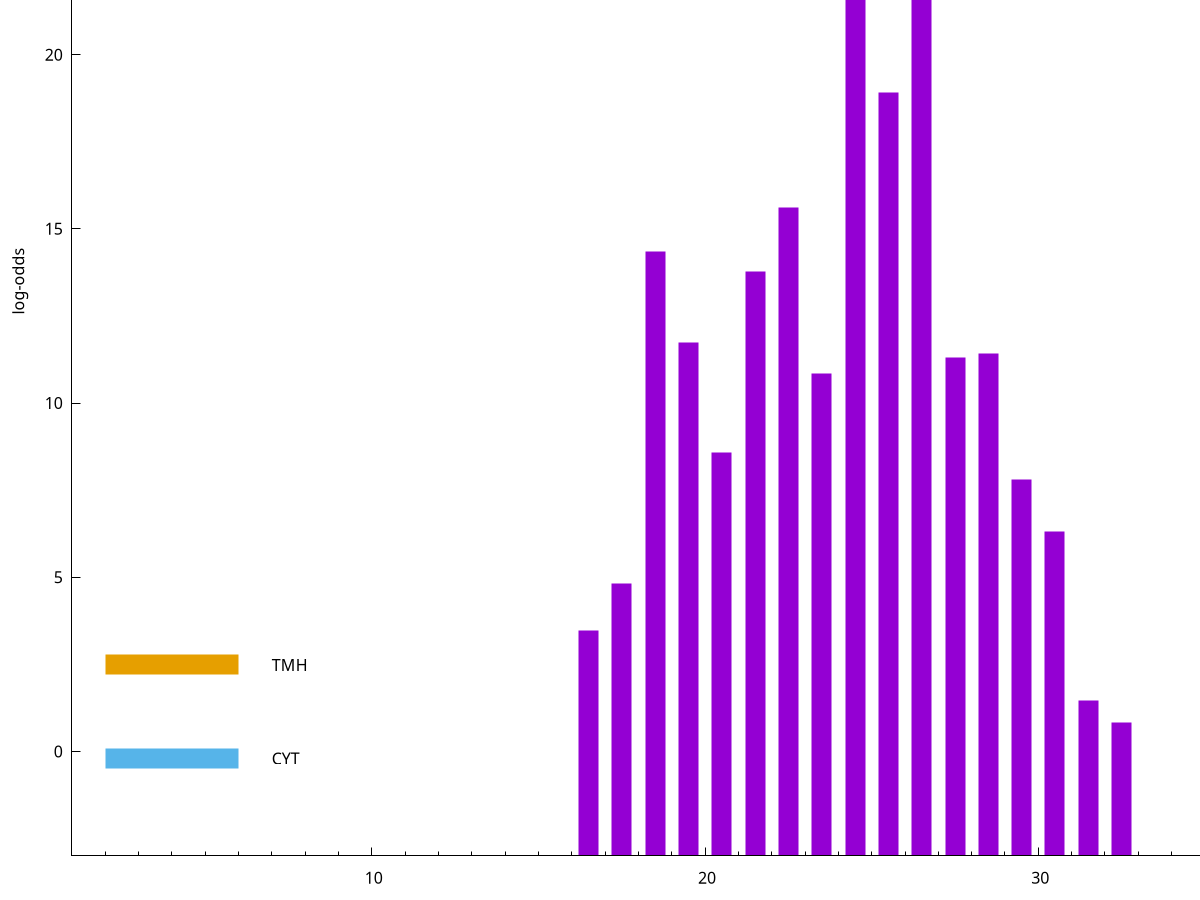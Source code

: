 set title "LipoP predictions for SRR3996252.gff"
set size 2., 1.4
set xrange [1:70] 
set mxtics 10
set yrange [-3:30]
set y2range [0:33]
set ylabel "log-odds"
set term postscript eps color solid "Helvetica" 30
set output "SRR3996252.gff44.eps"
set arrow from 2,26.9327 to 6,26.9327 nohead lt 1 lw 20
set label "SpI" at 7,26.9327
set arrow from 2,2.48161 to 6,2.48161 nohead lt 4 lw 20
set label "TMH" at 7,2.48161
set arrow from 2,-0.200913 to 6,-0.200913 nohead lt 3 lw 20
set label "CYT" at 7,-0.200913
set arrow from 2,26.9327 to 6,26.9327 nohead lt 1 lw 20
set label "SpI" at 7,26.9327
# NOTE: The scores below are the log-odds scores with the threshold
# NOTE: subtracted (a hack to make gnuplot make the histogram all
# NOTE: look nice).
plot "-" axes x1y2 title "" with impulses lt 1 lw 20
26.500000 29.864600
24.500000 25.341900
25.500000 21.908200
22.500000 18.623100
18.500000 17.363700
21.500000 16.783000
19.500000 14.733300
28.500000 14.410200
27.500000 14.320700
23.500000 13.840300
20.500000 11.592940
29.500000 10.798160
30.500000 9.311920
17.500000 7.811600
16.500000 6.458130
31.500000 4.464470
32.500000 3.832243
37.500000 3.320306
36.500000 1.131460
e
exit

